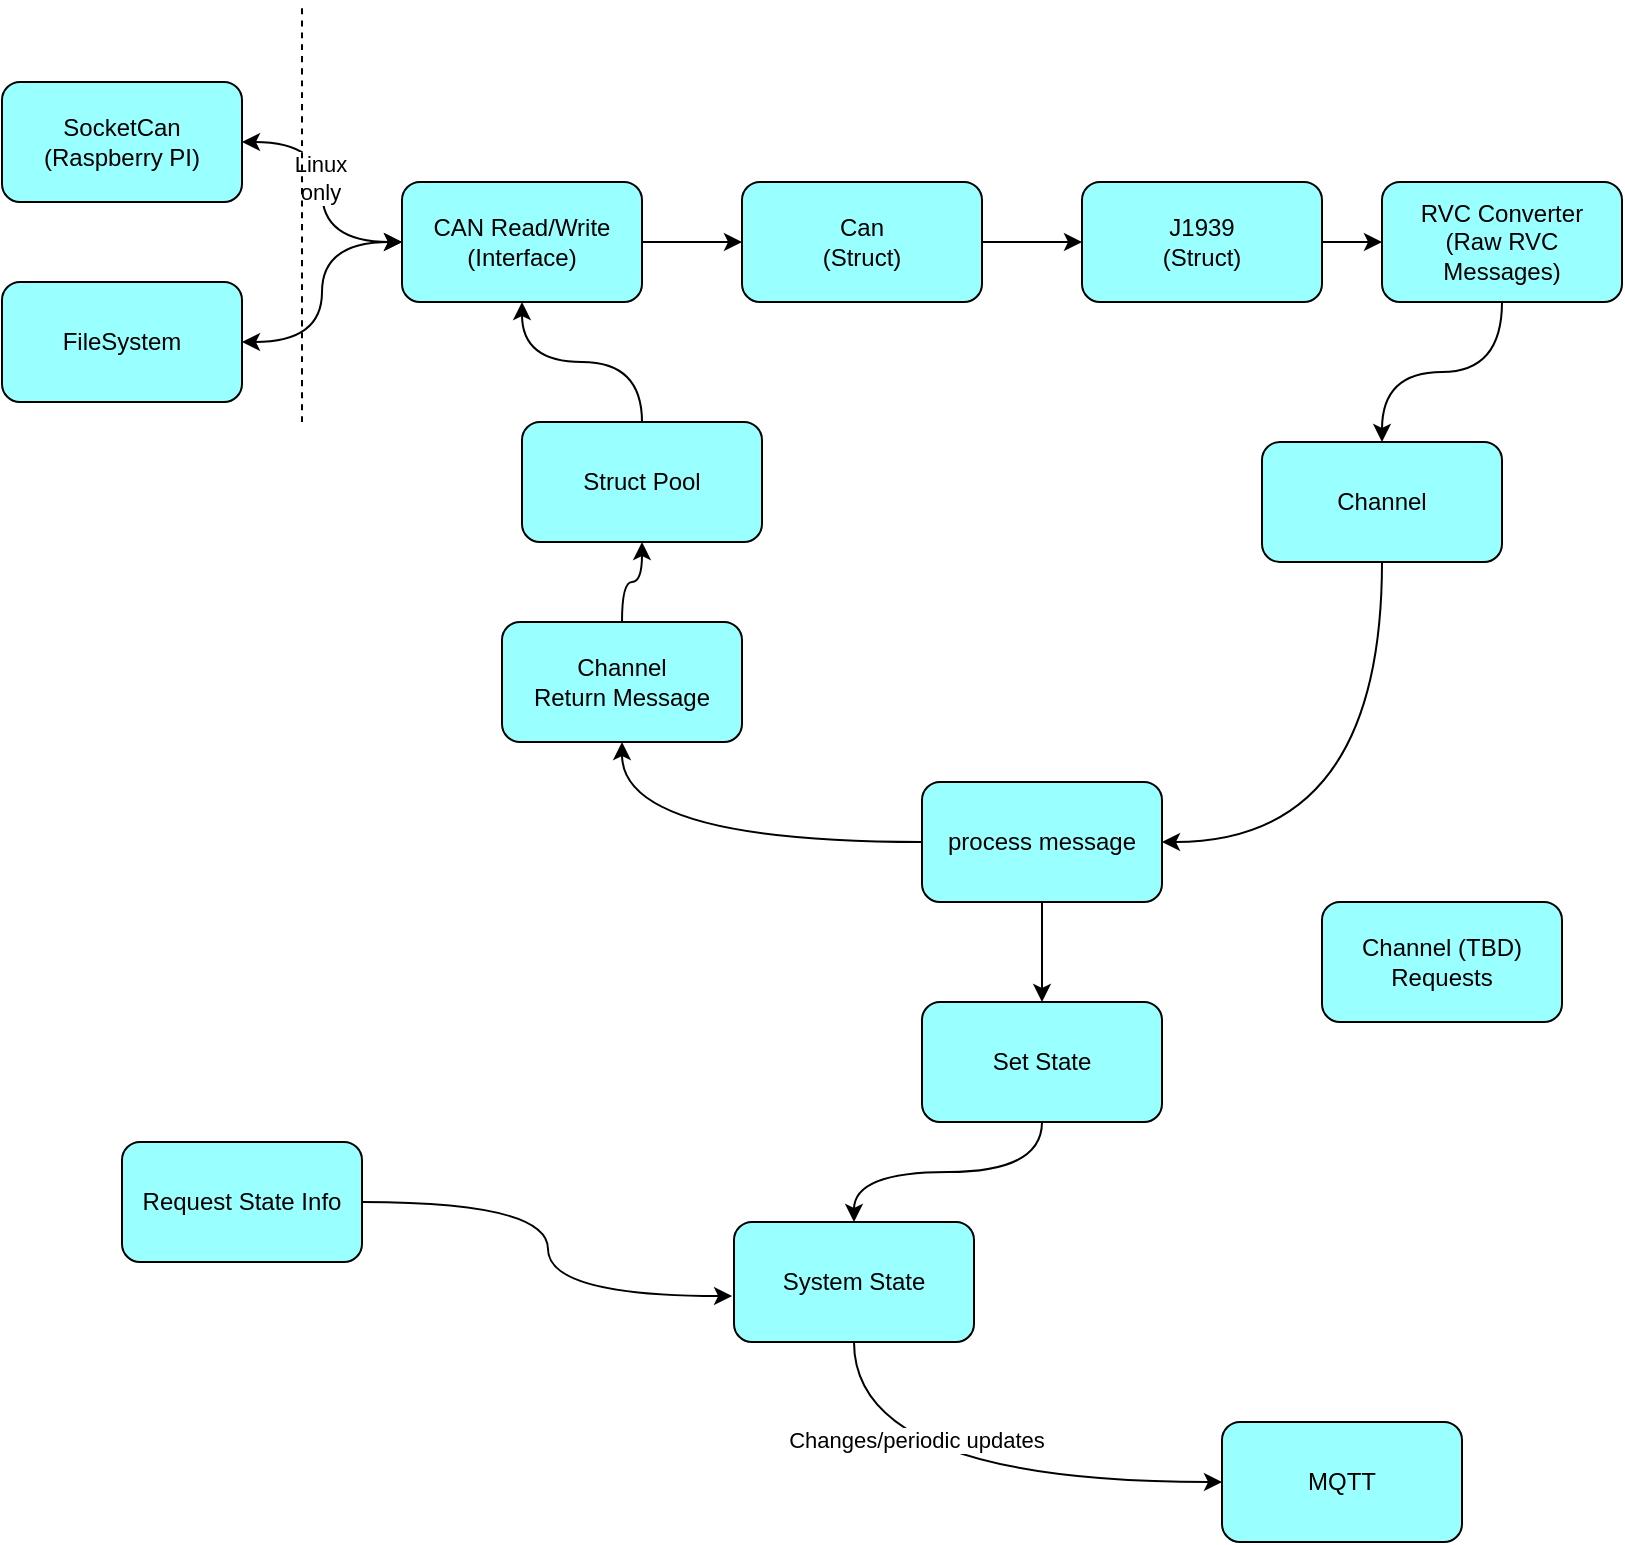 <mxfile version="21.1.8" type="device">
  <diagram name="Page-1" id="ogPDV3PzfHZOef62c4_Y">
    <mxGraphModel dx="1225" dy="697" grid="1" gridSize="10" guides="1" tooltips="1" connect="1" arrows="1" fold="1" page="1" pageScale="1" pageWidth="850" pageHeight="1100" math="0" shadow="0">
      <root>
        <mxCell id="0" />
        <mxCell id="1" parent="0" />
        <mxCell id="h8XSuICx3nbTkQIXNKar-11" style="edgeStyle=orthogonalEdgeStyle;curved=1;rounded=0;orthogonalLoop=1;jettySize=auto;html=1;exitX=1;exitY=0.5;exitDx=0;exitDy=0;entryX=0;entryY=0.5;entryDx=0;entryDy=0;startArrow=classic;startFill=1;" parent="1" source="h8XSuICx3nbTkQIXNKar-1" target="h8XSuICx3nbTkQIXNKar-2" edge="1">
          <mxGeometry relative="1" as="geometry" />
        </mxCell>
        <mxCell id="h8XSuICx3nbTkQIXNKar-15" value="Linux&lt;br&gt;only" style="edgeLabel;html=1;align=center;verticalAlign=middle;resizable=0;points=[];" parent="h8XSuICx3nbTkQIXNKar-11" vertex="1" connectable="0">
          <mxGeometry x="-0.116" y="-1" relative="1" as="geometry">
            <mxPoint as="offset" />
          </mxGeometry>
        </mxCell>
        <mxCell id="h8XSuICx3nbTkQIXNKar-1" value="SocketCan (Raspberry PI)" style="rounded=1;whiteSpace=wrap;html=1;fillColor=#99FFFF;" parent="1" vertex="1">
          <mxGeometry x="20" y="90" width="120" height="60" as="geometry" />
        </mxCell>
        <mxCell id="h8XSuICx3nbTkQIXNKar-2" value="CAN Read/Write&lt;br&gt;(Interface)" style="rounded=1;whiteSpace=wrap;html=1;fillColor=#99FFFF;" parent="1" vertex="1">
          <mxGeometry x="220" y="140" width="120" height="60" as="geometry" />
        </mxCell>
        <mxCell id="h8XSuICx3nbTkQIXNKar-3" value="FileSystem" style="rounded=1;whiteSpace=wrap;html=1;fillColor=#99FFFF;" parent="1" vertex="1">
          <mxGeometry x="20" y="190" width="120" height="60" as="geometry" />
        </mxCell>
        <mxCell id="h8XSuICx3nbTkQIXNKar-4" value="Can&lt;br style=&quot;border-color: var(--border-color);&quot;&gt;(Struct)" style="rounded=1;whiteSpace=wrap;html=1;fillColor=#99FFFF;" parent="1" vertex="1">
          <mxGeometry x="390" y="140" width="120" height="60" as="geometry" />
        </mxCell>
        <mxCell id="h8XSuICx3nbTkQIXNKar-5" value="RVC Converter&lt;br&gt;(Raw RVC Messages)" style="rounded=1;whiteSpace=wrap;html=1;fillColor=#99FFFF;" parent="1" vertex="1">
          <mxGeometry x="710" y="140" width="120" height="60" as="geometry" />
        </mxCell>
        <mxCell id="h8XSuICx3nbTkQIXNKar-8" value="process message" style="rounded=1;whiteSpace=wrap;html=1;fillColor=#99FFFF;" parent="1" vertex="1">
          <mxGeometry x="480" y="440" width="120" height="60" as="geometry" />
        </mxCell>
        <mxCell id="h8XSuICx3nbTkQIXNKar-12" style="edgeStyle=orthogonalEdgeStyle;curved=1;rounded=0;orthogonalLoop=1;jettySize=auto;html=1;exitX=1;exitY=0.5;exitDx=0;exitDy=0;entryX=0;entryY=0.5;entryDx=0;entryDy=0;startArrow=classic;startFill=1;" parent="1" source="h8XSuICx3nbTkQIXNKar-3" target="h8XSuICx3nbTkQIXNKar-2" edge="1">
          <mxGeometry relative="1" as="geometry">
            <mxPoint x="204" y="130" as="sourcePoint" />
            <mxPoint x="240" y="180" as="targetPoint" />
          </mxGeometry>
        </mxCell>
        <mxCell id="h8XSuICx3nbTkQIXNKar-13" style="edgeStyle=orthogonalEdgeStyle;curved=1;rounded=0;orthogonalLoop=1;jettySize=auto;html=1;exitX=1;exitY=0.5;exitDx=0;exitDy=0;entryX=0;entryY=0.5;entryDx=0;entryDy=0;startArrow=none;startFill=0;" parent="1" source="h8XSuICx3nbTkQIXNKar-2" target="h8XSuICx3nbTkQIXNKar-4" edge="1">
          <mxGeometry relative="1" as="geometry">
            <mxPoint x="204" y="130" as="sourcePoint" />
            <mxPoint x="240" y="180" as="targetPoint" />
          </mxGeometry>
        </mxCell>
        <mxCell id="h8XSuICx3nbTkQIXNKar-14" style="edgeStyle=orthogonalEdgeStyle;curved=1;rounded=0;orthogonalLoop=1;jettySize=auto;html=1;entryX=0;entryY=0.5;entryDx=0;entryDy=0;startArrow=none;startFill=0;exitX=1;exitY=0.5;exitDx=0;exitDy=0;" parent="1" target="5eovtPZ3mI5uCt1pX3Zh-27" edge="1" source="h8XSuICx3nbTkQIXNKar-4">
          <mxGeometry relative="1" as="geometry">
            <mxPoint x="590" y="110" as="sourcePoint" />
            <mxPoint x="400" y="180" as="targetPoint" />
          </mxGeometry>
        </mxCell>
        <mxCell id="h8XSuICx3nbTkQIXNKar-19" value="" style="endArrow=none;dashed=1;html=1;rounded=0;curved=1;" parent="1" edge="1">
          <mxGeometry width="50" height="50" relative="1" as="geometry">
            <mxPoint x="170" y="260" as="sourcePoint" />
            <mxPoint x="170" y="50" as="targetPoint" />
          </mxGeometry>
        </mxCell>
        <mxCell id="5eovtPZ3mI5uCt1pX3Zh-3" value="Channel" style="rounded=1;whiteSpace=wrap;html=1;fillColor=#99FFFF;" vertex="1" parent="1">
          <mxGeometry x="650" y="270" width="120" height="60" as="geometry" />
        </mxCell>
        <mxCell id="5eovtPZ3mI5uCt1pX3Zh-4" style="edgeStyle=orthogonalEdgeStyle;curved=1;rounded=0;orthogonalLoop=1;jettySize=auto;html=1;entryX=0.5;entryY=0;entryDx=0;entryDy=0;startArrow=none;startFill=0;exitX=0.5;exitY=1;exitDx=0;exitDy=0;" edge="1" parent="1" source="h8XSuICx3nbTkQIXNKar-5" target="5eovtPZ3mI5uCt1pX3Zh-3">
          <mxGeometry relative="1" as="geometry">
            <mxPoint x="630" y="240" as="sourcePoint" />
            <mxPoint x="640" y="180" as="targetPoint" />
          </mxGeometry>
        </mxCell>
        <mxCell id="5eovtPZ3mI5uCt1pX3Zh-6" value="Struct Pool" style="rounded=1;whiteSpace=wrap;html=1;fillColor=#99FFFF;" vertex="1" parent="1">
          <mxGeometry x="280" y="260" width="120" height="60" as="geometry" />
        </mxCell>
        <mxCell id="5eovtPZ3mI5uCt1pX3Zh-7" style="edgeStyle=orthogonalEdgeStyle;curved=1;rounded=0;orthogonalLoop=1;jettySize=auto;html=1;entryX=0.5;entryY=1;entryDx=0;entryDy=0;startArrow=none;startFill=0;exitX=0.5;exitY=0;exitDx=0;exitDy=0;" edge="1" parent="1" source="5eovtPZ3mI5uCt1pX3Zh-6" target="h8XSuICx3nbTkQIXNKar-2">
          <mxGeometry relative="1" as="geometry">
            <mxPoint x="700" y="210" as="sourcePoint" />
            <mxPoint x="720" y="280" as="targetPoint" />
          </mxGeometry>
        </mxCell>
        <mxCell id="5eovtPZ3mI5uCt1pX3Zh-10" style="edgeStyle=orthogonalEdgeStyle;curved=1;rounded=0;orthogonalLoop=1;jettySize=auto;html=1;entryX=1;entryY=0.5;entryDx=0;entryDy=0;startArrow=none;startFill=0;exitX=0.5;exitY=1;exitDx=0;exitDy=0;" edge="1" parent="1" source="5eovtPZ3mI5uCt1pX3Zh-3" target="h8XSuICx3nbTkQIXNKar-8">
          <mxGeometry relative="1" as="geometry">
            <mxPoint x="700" y="210" as="sourcePoint" />
            <mxPoint x="720" y="280" as="targetPoint" />
          </mxGeometry>
        </mxCell>
        <mxCell id="5eovtPZ3mI5uCt1pX3Zh-11" style="edgeStyle=orthogonalEdgeStyle;curved=1;rounded=0;orthogonalLoop=1;jettySize=auto;html=1;entryX=0.5;entryY=1;entryDx=0;entryDy=0;startArrow=none;startFill=0;exitX=0.5;exitY=0;exitDx=0;exitDy=0;" edge="1" parent="1" source="5eovtPZ3mI5uCt1pX3Zh-13" target="5eovtPZ3mI5uCt1pX3Zh-6">
          <mxGeometry relative="1" as="geometry">
            <mxPoint x="720" y="340" as="sourcePoint" />
            <mxPoint x="580" y="450" as="targetPoint" />
          </mxGeometry>
        </mxCell>
        <mxCell id="5eovtPZ3mI5uCt1pX3Zh-13" value="Channel&lt;br&gt;Return Message" style="rounded=1;whiteSpace=wrap;html=1;fillColor=#99FFFF;" vertex="1" parent="1">
          <mxGeometry x="270" y="360" width="120" height="60" as="geometry" />
        </mxCell>
        <mxCell id="5eovtPZ3mI5uCt1pX3Zh-14" style="edgeStyle=orthogonalEdgeStyle;curved=1;rounded=0;orthogonalLoop=1;jettySize=auto;html=1;entryX=0.5;entryY=1;entryDx=0;entryDy=0;startArrow=none;startFill=0;exitX=0;exitY=0.5;exitDx=0;exitDy=0;" edge="1" parent="1" source="h8XSuICx3nbTkQIXNKar-8" target="5eovtPZ3mI5uCt1pX3Zh-13">
          <mxGeometry relative="1" as="geometry">
            <mxPoint x="370" y="490" as="sourcePoint" />
            <mxPoint x="580" y="450" as="targetPoint" />
          </mxGeometry>
        </mxCell>
        <mxCell id="5eovtPZ3mI5uCt1pX3Zh-16" value="Set State" style="rounded=1;whiteSpace=wrap;html=1;fillColor=#99FFFF;" vertex="1" parent="1">
          <mxGeometry x="480" y="550" width="120" height="60" as="geometry" />
        </mxCell>
        <mxCell id="5eovtPZ3mI5uCt1pX3Zh-17" style="edgeStyle=orthogonalEdgeStyle;curved=1;rounded=0;orthogonalLoop=1;jettySize=auto;html=1;entryX=0.5;entryY=0;entryDx=0;entryDy=0;startArrow=none;startFill=0;exitX=0.5;exitY=1;exitDx=0;exitDy=0;" edge="1" parent="1" source="h8XSuICx3nbTkQIXNKar-8" target="5eovtPZ3mI5uCt1pX3Zh-16">
          <mxGeometry relative="1" as="geometry">
            <mxPoint x="720" y="340" as="sourcePoint" />
            <mxPoint x="610" y="480" as="targetPoint" />
          </mxGeometry>
        </mxCell>
        <mxCell id="5eovtPZ3mI5uCt1pX3Zh-18" value="System State" style="rounded=1;whiteSpace=wrap;html=1;fillColor=#99FFFF;" vertex="1" parent="1">
          <mxGeometry x="386" y="660" width="120" height="60" as="geometry" />
        </mxCell>
        <mxCell id="5eovtPZ3mI5uCt1pX3Zh-19" style="edgeStyle=orthogonalEdgeStyle;curved=1;rounded=0;orthogonalLoop=1;jettySize=auto;html=1;entryX=0.5;entryY=0;entryDx=0;entryDy=0;startArrow=none;startFill=0;exitX=0.5;exitY=1;exitDx=0;exitDy=0;" edge="1" parent="1" source="5eovtPZ3mI5uCt1pX3Zh-16" target="5eovtPZ3mI5uCt1pX3Zh-18">
          <mxGeometry relative="1" as="geometry">
            <mxPoint x="550" y="510" as="sourcePoint" />
            <mxPoint x="550" y="560" as="targetPoint" />
          </mxGeometry>
        </mxCell>
        <mxCell id="5eovtPZ3mI5uCt1pX3Zh-20" value="MQTT" style="rounded=1;whiteSpace=wrap;html=1;fillColor=#99FFFF;" vertex="1" parent="1">
          <mxGeometry x="630" y="760" width="120" height="60" as="geometry" />
        </mxCell>
        <mxCell id="5eovtPZ3mI5uCt1pX3Zh-21" style="edgeStyle=orthogonalEdgeStyle;curved=1;rounded=0;orthogonalLoop=1;jettySize=auto;html=1;entryX=0;entryY=0.5;entryDx=0;entryDy=0;startArrow=none;startFill=0;exitX=0.5;exitY=1;exitDx=0;exitDy=0;" edge="1" parent="1" source="5eovtPZ3mI5uCt1pX3Zh-18" target="5eovtPZ3mI5uCt1pX3Zh-20">
          <mxGeometry relative="1" as="geometry">
            <mxPoint x="550" y="620" as="sourcePoint" />
            <mxPoint x="456" y="670" as="targetPoint" />
          </mxGeometry>
        </mxCell>
        <mxCell id="5eovtPZ3mI5uCt1pX3Zh-22" value="Changes/periodic updates" style="edgeLabel;html=1;align=center;verticalAlign=middle;resizable=0;points=[];" vertex="1" connectable="0" parent="5eovtPZ3mI5uCt1pX3Zh-21">
          <mxGeometry x="-0.205" y="21" relative="1" as="geometry">
            <mxPoint as="offset" />
          </mxGeometry>
        </mxCell>
        <mxCell id="5eovtPZ3mI5uCt1pX3Zh-24" value="Request State Info" style="rounded=1;whiteSpace=wrap;html=1;fillColor=#99FFFF;" vertex="1" parent="1">
          <mxGeometry x="80" y="620" width="120" height="60" as="geometry" />
        </mxCell>
        <mxCell id="5eovtPZ3mI5uCt1pX3Zh-25" style="edgeStyle=orthogonalEdgeStyle;curved=1;rounded=0;orthogonalLoop=1;jettySize=auto;html=1;entryX=-0.008;entryY=0.617;entryDx=0;entryDy=0;startArrow=none;startFill=0;exitX=1;exitY=0.5;exitDx=0;exitDy=0;entryPerimeter=0;" edge="1" parent="1" source="5eovtPZ3mI5uCt1pX3Zh-24" target="5eovtPZ3mI5uCt1pX3Zh-18">
          <mxGeometry relative="1" as="geometry">
            <mxPoint x="350" y="560" as="sourcePoint" />
            <mxPoint x="200" y="510" as="targetPoint" />
          </mxGeometry>
        </mxCell>
        <mxCell id="5eovtPZ3mI5uCt1pX3Zh-26" value="Channel (TBD)&lt;br&gt;Requests" style="rounded=1;whiteSpace=wrap;html=1;fillColor=#99FFFF;" vertex="1" parent="1">
          <mxGeometry x="680" y="500" width="120" height="60" as="geometry" />
        </mxCell>
        <mxCell id="5eovtPZ3mI5uCt1pX3Zh-27" value="J1939&lt;br&gt;(Struct)" style="rounded=1;whiteSpace=wrap;html=1;fillColor=#99FFFF;" vertex="1" parent="1">
          <mxGeometry x="560" y="140" width="120" height="60" as="geometry" />
        </mxCell>
        <mxCell id="5eovtPZ3mI5uCt1pX3Zh-29" style="edgeStyle=orthogonalEdgeStyle;curved=1;rounded=0;orthogonalLoop=1;jettySize=auto;html=1;entryX=0;entryY=0.5;entryDx=0;entryDy=0;startArrow=none;startFill=0;exitX=1;exitY=0.5;exitDx=0;exitDy=0;" edge="1" parent="1" source="5eovtPZ3mI5uCt1pX3Zh-27" target="h8XSuICx3nbTkQIXNKar-5">
          <mxGeometry relative="1" as="geometry">
            <mxPoint x="556" y="180" as="sourcePoint" />
            <mxPoint x="580" y="130" as="targetPoint" />
          </mxGeometry>
        </mxCell>
      </root>
    </mxGraphModel>
  </diagram>
</mxfile>
